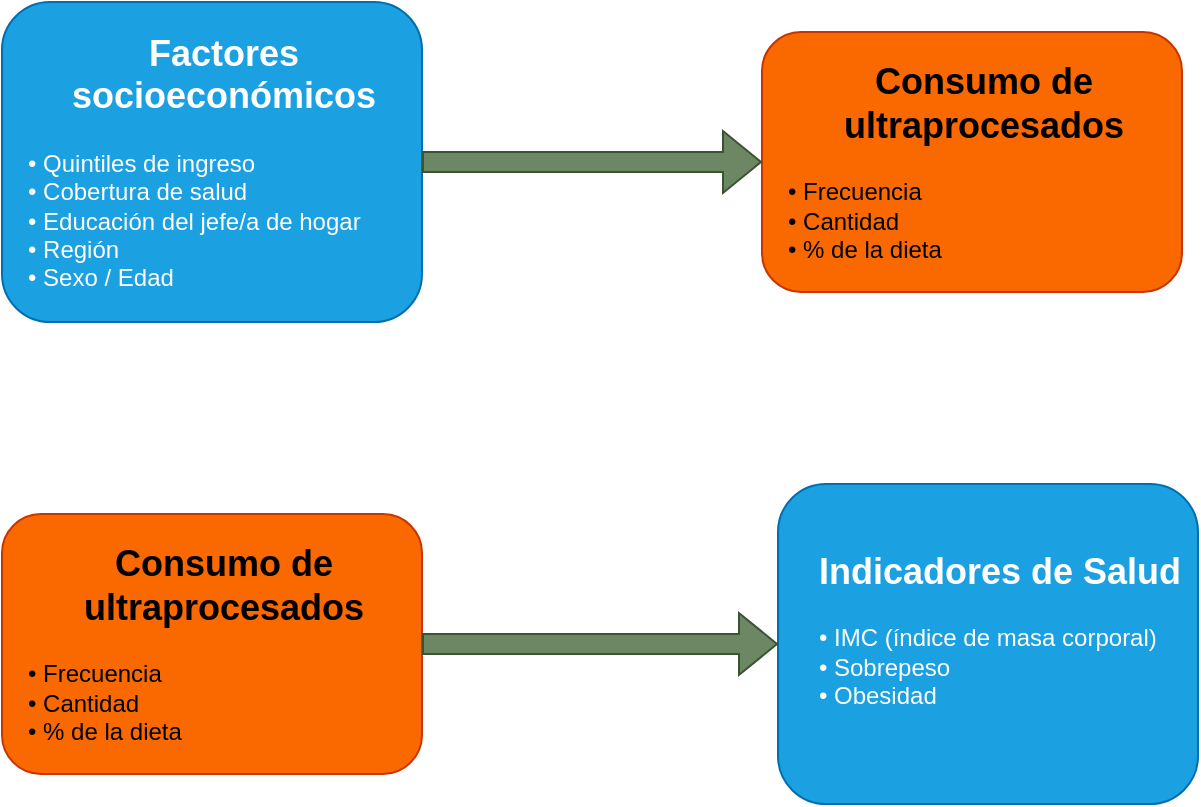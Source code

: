 <mxfile version="28.1.0">
  <diagram name="Page-1" id="CjF7MEfJegdhO5vil88x">
    <mxGraphModel dx="872" dy="462" grid="0" gridSize="10" guides="1" tooltips="1" connect="1" arrows="1" fold="1" page="1" pageScale="1" pageWidth="850" pageHeight="1100" background="none" math="0" shadow="0">
      <root>
        <mxCell id="0" />
        <mxCell id="1" parent="0" />
        <mxCell id="YHTke7TpmmjH3oKSRdbo-4" value="&lt;h2&gt;&lt;b&gt;Factores socioeconómicos&lt;/b&gt;&lt;/h2&gt;&lt;div align=&quot;left&quot;&gt;• Quintiles de ingreso&lt;br&gt;• Cobertura de salud&lt;br&gt;• Educación del jefe/a de hogar&lt;br&gt;• Región&lt;br&gt;• Sexo / Edad&lt;br&gt;&lt;/div&gt;&lt;div&gt;&lt;br&gt;&lt;/div&gt;" style="rounded=1;whiteSpace=wrap;html=1;strokeColor=#006EAF;fontColor=#ffffff;fillColor=#1ba1e2;spacingLeft=12;" vertex="1" parent="1">
          <mxGeometry x="90" y="70" width="210" height="160" as="geometry" />
        </mxCell>
        <mxCell id="YHTke7TpmmjH3oKSRdbo-5" value="&lt;h2&gt;&lt;b&gt;Consumo de ultraprocesados&lt;/b&gt;&lt;br&gt;&lt;/h2&gt;&lt;div&gt;&lt;div align=&quot;left&quot;&gt;• Frecuencia&lt;br&gt;&lt;/div&gt;&lt;div align=&quot;left&quot;&gt;• Cantidad&lt;br&gt;&lt;/div&gt;&lt;div align=&quot;left&quot;&gt;• % de la dieta&lt;br&gt;&lt;/div&gt;&lt;/div&gt;&lt;div&gt;&lt;br&gt;&lt;/div&gt;" style="rounded=1;whiteSpace=wrap;html=1;strokeColor=#C73500;fontColor=#000000;fillColor=#fa6800;spacingLeft=12;" vertex="1" parent="1">
          <mxGeometry x="470" y="85" width="210" height="130" as="geometry" />
        </mxCell>
        <mxCell id="YHTke7TpmmjH3oKSRdbo-6" value="" style="shape=flexArrow;endArrow=classic;html=1;rounded=0;strokeColor=#3A5431;fillColor=#6d8764;" edge="1" parent="1" source="YHTke7TpmmjH3oKSRdbo-4" target="YHTke7TpmmjH3oKSRdbo-5">
          <mxGeometry width="50" height="50" relative="1" as="geometry">
            <mxPoint x="300" y="200" as="sourcePoint" />
            <mxPoint x="370.711" y="150" as="targetPoint" />
          </mxGeometry>
        </mxCell>
        <mxCell id="YHTke7TpmmjH3oKSRdbo-7" value="&lt;h2&gt;&lt;b&gt;Consumo de ultraprocesados&lt;/b&gt;&lt;br&gt;&lt;/h2&gt;&lt;div&gt;&lt;div align=&quot;left&quot;&gt;• Frecuencia&lt;br&gt;&lt;/div&gt;&lt;div align=&quot;left&quot;&gt;• Cantidad&lt;br&gt;&lt;/div&gt;&lt;div align=&quot;left&quot;&gt;• % de la dieta&lt;br&gt;&lt;/div&gt;&lt;/div&gt;&lt;div&gt;&lt;br&gt;&lt;/div&gt;" style="rounded=1;whiteSpace=wrap;html=1;strokeColor=#C73500;fontColor=#000000;fillColor=#fa6800;spacingLeft=12;" vertex="1" parent="1">
          <mxGeometry x="90" y="326" width="210" height="130" as="geometry" />
        </mxCell>
        <mxCell id="YHTke7TpmmjH3oKSRdbo-8" value="&lt;h2&gt;&lt;b&gt;Indicadores de Salud&lt;br&gt;&lt;/b&gt;&lt;/h2&gt;&lt;div align=&quot;left&quot;&gt;• IMC (índice de masa corporal)&lt;br&gt;• Sobrepeso&lt;br&gt;• Obesidad&lt;br&gt;&lt;br&gt;&lt;/div&gt;&lt;div&gt;&lt;br&gt;&lt;/div&gt;" style="rounded=1;whiteSpace=wrap;html=1;strokeColor=#006EAF;fontColor=#ffffff;fillColor=#1ba1e2;spacingLeft=12;" vertex="1" parent="1">
          <mxGeometry x="478" y="311" width="210" height="160" as="geometry" />
        </mxCell>
        <mxCell id="YHTke7TpmmjH3oKSRdbo-9" value="" style="shape=flexArrow;endArrow=classic;html=1;rounded=0;strokeColor=#3A5431;entryX=0;entryY=0.5;entryDx=0;entryDy=0;fillColor=#6d8764;" edge="1" parent="1" source="YHTke7TpmmjH3oKSRdbo-7" target="YHTke7TpmmjH3oKSRdbo-8">
          <mxGeometry width="50" height="50" relative="1" as="geometry">
            <mxPoint x="300" y="441" as="sourcePoint" />
            <mxPoint x="370.711" y="391" as="targetPoint" />
          </mxGeometry>
        </mxCell>
      </root>
    </mxGraphModel>
  </diagram>
</mxfile>
